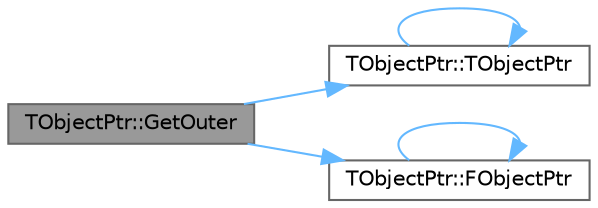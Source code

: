 digraph "TObjectPtr::GetOuter"
{
 // INTERACTIVE_SVG=YES
 // LATEX_PDF_SIZE
  bgcolor="transparent";
  edge [fontname=Helvetica,fontsize=10,labelfontname=Helvetica,labelfontsize=10];
  node [fontname=Helvetica,fontsize=10,shape=box,height=0.2,width=0.4];
  rankdir="LR";
  Node1 [id="Node000001",label="TObjectPtr::GetOuter",height=0.2,width=0.4,color="gray40", fillcolor="grey60", style="filled", fontcolor="black",tooltip=" "];
  Node1 -> Node2 [id="edge1_Node000001_Node000002",color="steelblue1",style="solid",tooltip=" "];
  Node2 [id="Node000002",label="TObjectPtr::TObjectPtr",height=0.2,width=0.4,color="grey40", fillcolor="white", style="filled",URL="$d4/d0b/structTObjectPtr.html#af677f814fcfa0928f1f4d02aedbbd8f9",tooltip=" "];
  Node2 -> Node2 [id="edge2_Node000002_Node000002",color="steelblue1",style="solid",tooltip=" "];
  Node1 -> Node3 [id="edge3_Node000001_Node000003",color="steelblue1",style="solid",tooltip=" "];
  Node3 [id="Node000003",label="TObjectPtr::FObjectPtr",height=0.2,width=0.4,color="grey40", fillcolor="white", style="filled",URL="$d4/d0b/structTObjectPtr.html#a91582935daf3bb12b86cb1f145d264f7",tooltip=" "];
  Node3 -> Node3 [id="edge4_Node000003_Node000003",color="steelblue1",style="solid",tooltip=" "];
}
